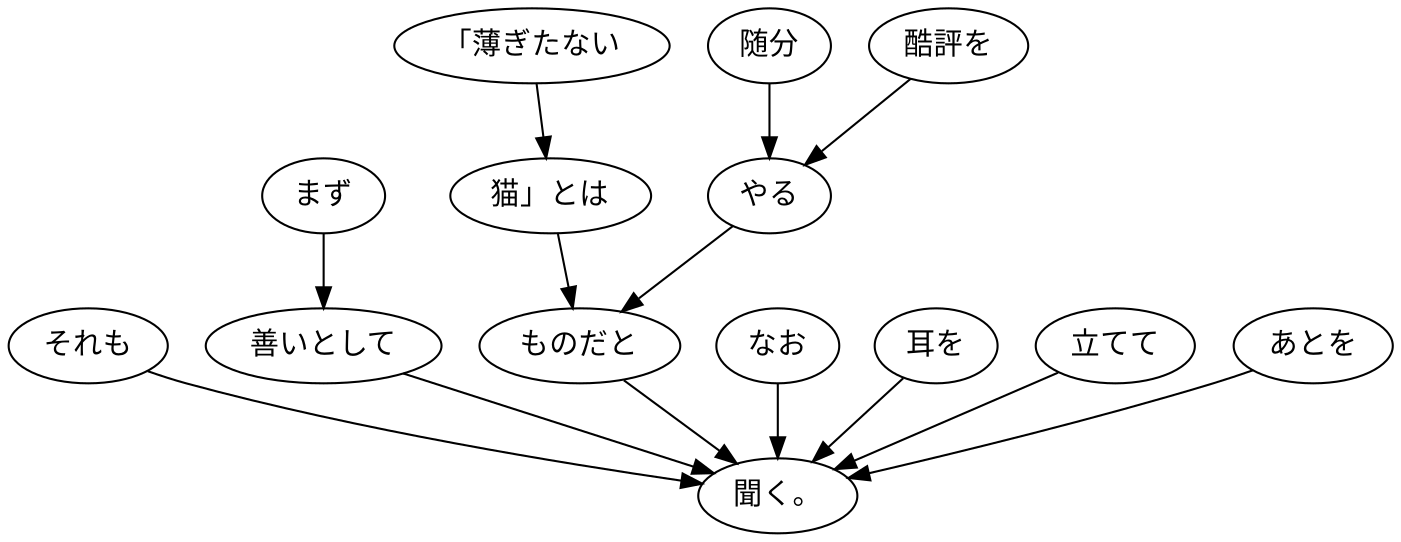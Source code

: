 digraph graph947 {
	node0 [label="それも"];
	node1 [label="まず"];
	node2 [label="善いとして"];
	node3 [label="「薄ぎたない"];
	node4 [label="猫」とは"];
	node5 [label="随分"];
	node6 [label="酷評を"];
	node7 [label="やる"];
	node8 [label="ものだと"];
	node9 [label="なお"];
	node10 [label="耳を"];
	node11 [label="立てて"];
	node12 [label="あとを"];
	node13 [label="聞く。"];
	node0 -> node13;
	node1 -> node2;
	node2 -> node13;
	node3 -> node4;
	node4 -> node8;
	node5 -> node7;
	node6 -> node7;
	node7 -> node8;
	node8 -> node13;
	node9 -> node13;
	node10 -> node13;
	node11 -> node13;
	node12 -> node13;
}

